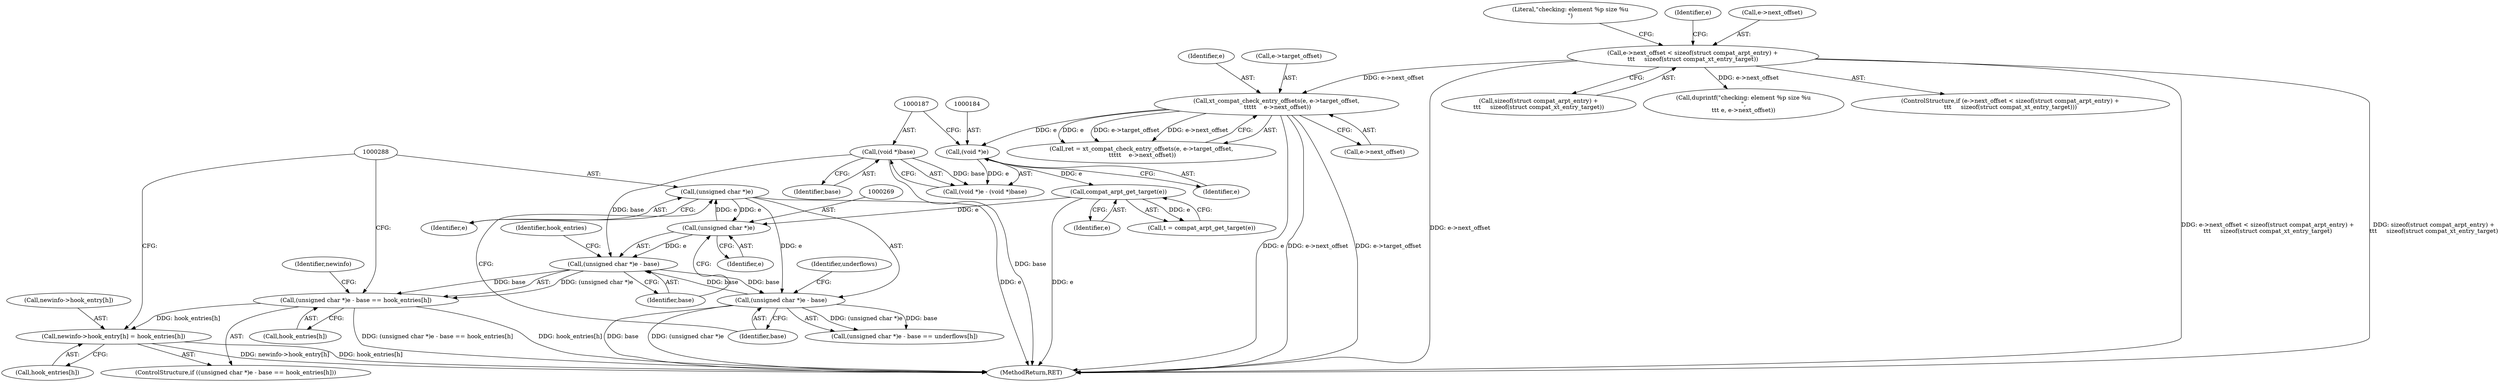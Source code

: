 digraph "0_linux_ce683e5f9d045e5d67d1312a42b359cb2ab2a13c@pointer" {
"1000275" [label="(Call,newinfo->hook_entry[h] = hook_entries[h])"];
"1000266" [label="(Call,(unsigned char *)e - base == hook_entries[h])"];
"1000267" [label="(Call,(unsigned char *)e - base)"];
"1000268" [label="(Call,(unsigned char *)e)"];
"1000287" [label="(Call,(unsigned char *)e)"];
"1000191" [label="(Call,compat_arpt_get_target(e))"];
"1000183" [label="(Call,(void *)e)"];
"1000161" [label="(Call,xt_compat_check_entry_offsets(e, e->target_offset,\n \t\t\t\t\t    e->next_offset))"];
"1000130" [label="(Call,e->next_offset < sizeof(struct compat_arpt_entry) +\n\t\t\t     sizeof(struct compat_xt_entry_target))"];
"1000186" [label="(Call,(void *)base)"];
"1000286" [label="(Call,(unsigned char *)e - base)"];
"1000161" [label="(Call,xt_compat_check_entry_offsets(e, e->target_offset,\n \t\t\t\t\t    e->next_offset))"];
"1000267" [label="(Call,(unsigned char *)e - base)"];
"1000192" [label="(Identifier,e)"];
"1000289" [label="(Identifier,e)"];
"1000275" [label="(Call,newinfo->hook_entry[h] = hook_entries[h])"];
"1000265" [label="(ControlStructure,if ((unsigned char *)e - base == hook_entries[h]))"];
"1000285" [label="(Call,(unsigned char *)e - base == underflows[h])"];
"1000141" [label="(Literal,\"checking: element %p size %u\n\")"];
"1000186" [label="(Call,(void *)base)"];
"1000134" [label="(Call,sizeof(struct compat_arpt_entry) +\n\t\t\t     sizeof(struct compat_xt_entry_target))"];
"1000286" [label="(Call,(unsigned char *)e - base)"];
"1000166" [label="(Call,e->next_offset)"];
"1000182" [label="(Call,(void *)e - (void *)base)"];
"1000159" [label="(Call,ret = xt_compat_check_entry_offsets(e, e->target_offset,\n \t\t\t\t\t    e->next_offset))"];
"1000191" [label="(Call,compat_arpt_get_target(e))"];
"1000140" [label="(Call,duprintf(\"checking: element %p size %u\n\",\n\t\t\t e, e->next_offset))"];
"1000292" [label="(Identifier,underflows)"];
"1000162" [label="(Identifier,e)"];
"1000266" [label="(Call,(unsigned char *)e - base == hook_entries[h])"];
"1000272" [label="(Call,hook_entries[h])"];
"1000129" [label="(ControlStructure,if (e->next_offset < sizeof(struct compat_arpt_entry) +\n\t\t\t     sizeof(struct compat_xt_entry_target)))"];
"1000183" [label="(Call,(void *)e)"];
"1000130" [label="(Call,e->next_offset < sizeof(struct compat_arpt_entry) +\n\t\t\t     sizeof(struct compat_xt_entry_target))"];
"1000281" [label="(Call,hook_entries[h])"];
"1000189" [label="(Call,t = compat_arpt_get_target(e))"];
"1000273" [label="(Identifier,hook_entries)"];
"1000290" [label="(Identifier,base)"];
"1000271" [label="(Identifier,base)"];
"1000163" [label="(Call,e->target_offset)"];
"1000287" [label="(Call,(unsigned char *)e)"];
"1000268" [label="(Call,(unsigned char *)e)"];
"1000154" [label="(Identifier,e)"];
"1000334" [label="(MethodReturn,RET)"];
"1000188" [label="(Identifier,base)"];
"1000278" [label="(Identifier,newinfo)"];
"1000131" [label="(Call,e->next_offset)"];
"1000270" [label="(Identifier,e)"];
"1000185" [label="(Identifier,e)"];
"1000276" [label="(Call,newinfo->hook_entry[h])"];
"1000275" -> "1000265"  [label="AST: "];
"1000275" -> "1000281"  [label="CFG: "];
"1000276" -> "1000275"  [label="AST: "];
"1000281" -> "1000275"  [label="AST: "];
"1000288" -> "1000275"  [label="CFG: "];
"1000275" -> "1000334"  [label="DDG: newinfo->hook_entry[h]"];
"1000275" -> "1000334"  [label="DDG: hook_entries[h]"];
"1000266" -> "1000275"  [label="DDG: hook_entries[h]"];
"1000266" -> "1000265"  [label="AST: "];
"1000266" -> "1000272"  [label="CFG: "];
"1000267" -> "1000266"  [label="AST: "];
"1000272" -> "1000266"  [label="AST: "];
"1000278" -> "1000266"  [label="CFG: "];
"1000288" -> "1000266"  [label="CFG: "];
"1000266" -> "1000334"  [label="DDG: (unsigned char *)e - base == hook_entries[h]"];
"1000266" -> "1000334"  [label="DDG: hook_entries[h]"];
"1000267" -> "1000266"  [label="DDG: (unsigned char *)e"];
"1000267" -> "1000266"  [label="DDG: base"];
"1000267" -> "1000271"  [label="CFG: "];
"1000268" -> "1000267"  [label="AST: "];
"1000271" -> "1000267"  [label="AST: "];
"1000273" -> "1000267"  [label="CFG: "];
"1000268" -> "1000267"  [label="DDG: e"];
"1000186" -> "1000267"  [label="DDG: base"];
"1000286" -> "1000267"  [label="DDG: base"];
"1000267" -> "1000286"  [label="DDG: base"];
"1000268" -> "1000270"  [label="CFG: "];
"1000269" -> "1000268"  [label="AST: "];
"1000270" -> "1000268"  [label="AST: "];
"1000271" -> "1000268"  [label="CFG: "];
"1000287" -> "1000268"  [label="DDG: e"];
"1000191" -> "1000268"  [label="DDG: e"];
"1000268" -> "1000287"  [label="DDG: e"];
"1000287" -> "1000286"  [label="AST: "];
"1000287" -> "1000289"  [label="CFG: "];
"1000288" -> "1000287"  [label="AST: "];
"1000289" -> "1000287"  [label="AST: "];
"1000290" -> "1000287"  [label="CFG: "];
"1000287" -> "1000334"  [label="DDG: e"];
"1000287" -> "1000286"  [label="DDG: e"];
"1000191" -> "1000189"  [label="AST: "];
"1000191" -> "1000192"  [label="CFG: "];
"1000192" -> "1000191"  [label="AST: "];
"1000189" -> "1000191"  [label="CFG: "];
"1000191" -> "1000334"  [label="DDG: e"];
"1000191" -> "1000189"  [label="DDG: e"];
"1000183" -> "1000191"  [label="DDG: e"];
"1000183" -> "1000182"  [label="AST: "];
"1000183" -> "1000185"  [label="CFG: "];
"1000184" -> "1000183"  [label="AST: "];
"1000185" -> "1000183"  [label="AST: "];
"1000187" -> "1000183"  [label="CFG: "];
"1000183" -> "1000182"  [label="DDG: e"];
"1000161" -> "1000183"  [label="DDG: e"];
"1000161" -> "1000159"  [label="AST: "];
"1000161" -> "1000166"  [label="CFG: "];
"1000162" -> "1000161"  [label="AST: "];
"1000163" -> "1000161"  [label="AST: "];
"1000166" -> "1000161"  [label="AST: "];
"1000159" -> "1000161"  [label="CFG: "];
"1000161" -> "1000334"  [label="DDG: e->next_offset"];
"1000161" -> "1000334"  [label="DDG: e->target_offset"];
"1000161" -> "1000334"  [label="DDG: e"];
"1000161" -> "1000159"  [label="DDG: e"];
"1000161" -> "1000159"  [label="DDG: e->target_offset"];
"1000161" -> "1000159"  [label="DDG: e->next_offset"];
"1000130" -> "1000161"  [label="DDG: e->next_offset"];
"1000130" -> "1000129"  [label="AST: "];
"1000130" -> "1000134"  [label="CFG: "];
"1000131" -> "1000130"  [label="AST: "];
"1000134" -> "1000130"  [label="AST: "];
"1000141" -> "1000130"  [label="CFG: "];
"1000154" -> "1000130"  [label="CFG: "];
"1000130" -> "1000334"  [label="DDG: e->next_offset < sizeof(struct compat_arpt_entry) +\n\t\t\t     sizeof(struct compat_xt_entry_target)"];
"1000130" -> "1000334"  [label="DDG: sizeof(struct compat_arpt_entry) +\n\t\t\t     sizeof(struct compat_xt_entry_target)"];
"1000130" -> "1000334"  [label="DDG: e->next_offset"];
"1000130" -> "1000140"  [label="DDG: e->next_offset"];
"1000186" -> "1000182"  [label="AST: "];
"1000186" -> "1000188"  [label="CFG: "];
"1000187" -> "1000186"  [label="AST: "];
"1000188" -> "1000186"  [label="AST: "];
"1000182" -> "1000186"  [label="CFG: "];
"1000186" -> "1000334"  [label="DDG: base"];
"1000186" -> "1000182"  [label="DDG: base"];
"1000286" -> "1000285"  [label="AST: "];
"1000286" -> "1000290"  [label="CFG: "];
"1000290" -> "1000286"  [label="AST: "];
"1000292" -> "1000286"  [label="CFG: "];
"1000286" -> "1000334"  [label="DDG: base"];
"1000286" -> "1000334"  [label="DDG: (unsigned char *)e"];
"1000286" -> "1000285"  [label="DDG: (unsigned char *)e"];
"1000286" -> "1000285"  [label="DDG: base"];
}
